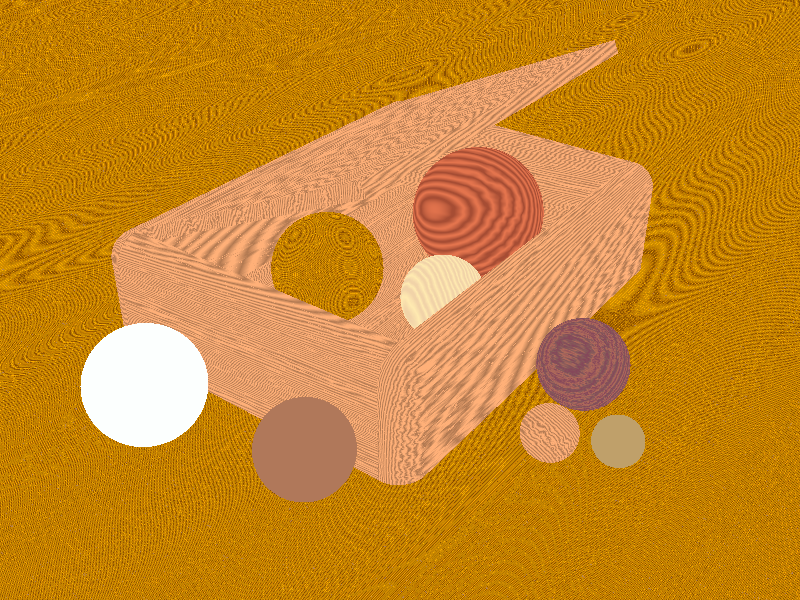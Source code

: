 // This work is licensed under the Creative Commons Attribution-ShareAlike 3.0 Unported License.
// To view a copy of this license, visit http://creativecommons.org/licenses/by-sa/3.0/ or send a
// letter to Creative Commons, 444 Castro Street, Suite 900, Mountain View, California, 94041, USA.

// woodbox.pov
// POV-Ray scene file by Dan Farmer
// Copyright POV-Team, 1995
// Demonstrates some of the woods.inc textures.
// Several wooden spheres (and one glass one), in and around
// a wooden box.
//
// -w320 -h240
// -w800 -h600 +a0.3

#version 3.7;
global_settings { assumed_gamma 1.2 } 

#include "colors.inc"
#include "textures.inc"
#include "shapes.inc"
#include "metals.inc"
#include "glass.inc"
#include "woods.inc"

camera {
   location <-5, 10, -15>
   angle 45 // direction <0, 0,  1.7>
   right x*image_width/image_height
   look_at <0,0,0>
}

// Uncomment the area lights only if you've got lots of time.
#declare Dist=80.0;
light_source {< -50, 25, -50> color White
     fade_distance Dist fade_power 2
//   area_light <-40, 0, -40>, <40, 0, 40>, 3, 3
//   adaptive 1
//   jitter
}
light_source {< 50, 10,  -4> color Gray30
     fade_distance Dist fade_power 2
//   area_light <-20, 0, -20>, <20, 0, 20>, 3, 3
//   adaptive 1
//   jitter
}
light_source {< 0, 100,  0> color Gray30
     fade_distance Dist fade_power 2
//   area_light <-30, 0, -30>, <30, 0, 30>, 3, 3
//   adaptive 1
//   jitter
}

sky_sphere {
    pigment {
        gradient y
        color_map {
            [0, 1  color Gray50 color Gray80]
        }
    }
}

#declare M_Wood18B =
colour_map {
    [0.00 0.25   color rgbf < 0.50, 0.26, 0.12, 0.10>
                 color rgbf < 0.54, 0.29, 0.13, 0.20>]
    [0.25 0.40   color rgbf < 0.54, 0.29, 0.13, 0.20>
                 color rgbf < 0.55, 0.28, 0.10, 0.70>]
    [0.40 0.50   color rgbf < 0.55, 0.28, 0.10, 0.70>
                 color rgbf < 0.50, 0.23, 0.15, 0.95>]
    [0.50 0.70   color rgbf < 0.50, 0.23, 0.15, 0.95>
                 color rgbf < 0.56, 0.29, 0.17, 0.70>]
    [0.70 0.98   color rgbf < 0.56, 0.29, 0.17, 0.70>
                 color rgbf < 0.54, 0.29, 0.13, 0.20>]
    [0.98 1.00   color rgbf < 0.54, 0.29, 0.13, 0.20>
                 color rgbf < 0.50, 0.26, 0.12, 0.10>]
}


#declare Floor_Texture =
    texture { pigment { P_WoodGrain18A color_map { M_Wood18A }}}
    texture { pigment { P_WoodGrain12A color_map { M_Wood18B }}}
    texture {
        pigment { P_WoodGrain12B color_map { M_Wood18B }}
        finish { reflection 0.25 }
    }

#declare Floor =
plane { y,0
    texture { Floor_Texture
        scale 0.5
        rotate y*90
        rotate <10, 0, 15>
        translate z*4
    }
}

#declare T0 = texture { T_Wood19 }

#declare T =
texture { T0
    finish { specular 0.50 roughness 0.1 ambient 0.25 }
}

#declare T1 = texture { T translate  x*10 rotate <0, 87, 0> }
#declare T2 = texture { T translate  y*10 rotate <0,  1, 0> }
#declare T3 = texture { T translate -x*10 rotate  <0, 88, 0> translate z*100}

#declare Front_Panel =
box      { <-3.75, 0.00, -0.5>,
           < 3.75, 1.75,  0.0> }

#declare Front_Top_Edge   =
cylinder { <-3.75, 1.75,  0.0>,
           < 3.75, 1.75,  0.0>, 0.5 }

#declare Front_Right_Edge =
cylinder { < 3.75, 0.00,  0.0>,
           < 3.75, 1.75,  0.0>, 0.5 }

#declare Front_Left_Edge  =
cylinder { <-3.75, 0.00,  0.0>,
           <-3.75, 1.75,  0.0>, 0.5 }

#declare Front_UL_Corner  = sphere   { <-3.75, 1.75,  0.0>, 0.5 }
#declare Front_UR_Corner  = sphere   { < 3.75, 1.75,  0.0>, 0.5 }


#declare Left_Panel      = box { <-0.50, 0, -2.75>, <0.50, 1.75, 2.75> }
#declare Left_Top_Edge   = cylinder { <0, 1.75, -2.75>, <0, 1.75, 2.75>, 0.5 }

#declare Left_End =
intersection {
    union {
        object { Left_Panel       }
        object { Left_Top_Edge    }
    }
    plane { x, 0 }
    texture { T2 }
    bounded_by { box { <-0.501, 0.01, -3.251>, <0.01, 2.251, 3.251> } }
}

#declare Box_Front =
intersection {
    union {
        object { Front_Panel      }
        object { Front_Top_Edge   }
        object { Front_Left_Edge  }
        object { Front_Right_Edge }
        object { Front_UL_Corner  }
        object { Front_UR_Corner  }
    }
    plane { z, 0 }
    texture { T1}
    bounded_by { box { <-4.251, 0.01, -0.51>, <4.251, 2.251,  0.01> }}
}
#declare Box_Bottom = box {<-3.75, 0.0, -2.75> <3.75, 0.25, 2.75> texture {T3} }
#declare Box_Lid =    box {<-3.75, 0.0, -2.75> <3.75, 0.25, 2.75>
    translate -2.75*z    // put "hinge" at origin
    rotate x*25          // open the lid
    translate 2.75*z     // move "hinge" back
    translate y*2        // lift to top
    texture {T3}
}
#declare Box =
union {
    object { Box_Front translate -z*2.75}
    object { Box_Front scale <1,1,-1> translate z*2.75}
    object { Left_End translate -x*3.75 }
    object { Left_End scale <-1,1,1> translate x*3.75 }
    object { Box_Lid  }
    object { Box_Bottom }
}
#declare Spheres =
union {

    // Inside of box
    sphere { <1.5, 1.5, -0.75>, 1.25
        texture {
            T_Wood14
            finish { specular 0.35 roughness 0.05 ambient 0.3 }
            translate x*1
            rotate <15, 10, 0>
            translate y*2
        }
    }
    // Inside of box
    sphere { <-1.5, 1.25,  0.5>, 1
        texture { T_Wood18
            finish { specular 0.25 roughness 0.025 ambient 0.35 }
            scale 0.33
            translate x*1
            rotate <10, 20, 30>
            translate y*10
        }
    }
    // Inside of box
    sphere { <-0.75, 1.0, -1.5>, 0.75
        texture { T_Wood10
            finish { specular 0.5 roughness 0.005 ambient 0.35 }
            translate x*1
            rotate <30, 10, 20>
        }
    }

    // Outside of box
    sphere { <-0.75, 0.75, -4.25>, 0.75
        texture { T_Wood4
            finish { specular 0.25 roughness 0.015 ambient 0.2 }
        }
    }
    // Outside of box
    sphere { <-2.25, 0.45, -4.5>, 0.45
        texture { T_Wood20
            finish { specular 0.15 roughness 0.15 ambient 0.3 }
            rotate <45, 10, 45>
            translate x*10
        }
    }

    // Outside of box
    sphere { <-5.5, 0.95, 0.8>, 0.95
      // texture { T_Glass4 } interior {I_Glass caustics 1}
      // converted to material 26Sep2008 (jh)
      material {
        texture {
          pigment { color rgbf <0.98, 1.0, 0.99, 0.75> }
          finish { F_Glass4 }
          }
        interior {I_Glass caustics 1}
        }
      }
    // Outside of box
    sphere { <-5.00, 0.75, -2.0>, 0.75 texture { T_Copper_2B} }
    // Outside of box
    sphere { <-1.75, 0.40, -5.4>, 0.40 texture { T_Brass_3B} }
}
union {
    object { Floor }
    object { Box }
    object { Spheres }
    rotate -y*35
}

